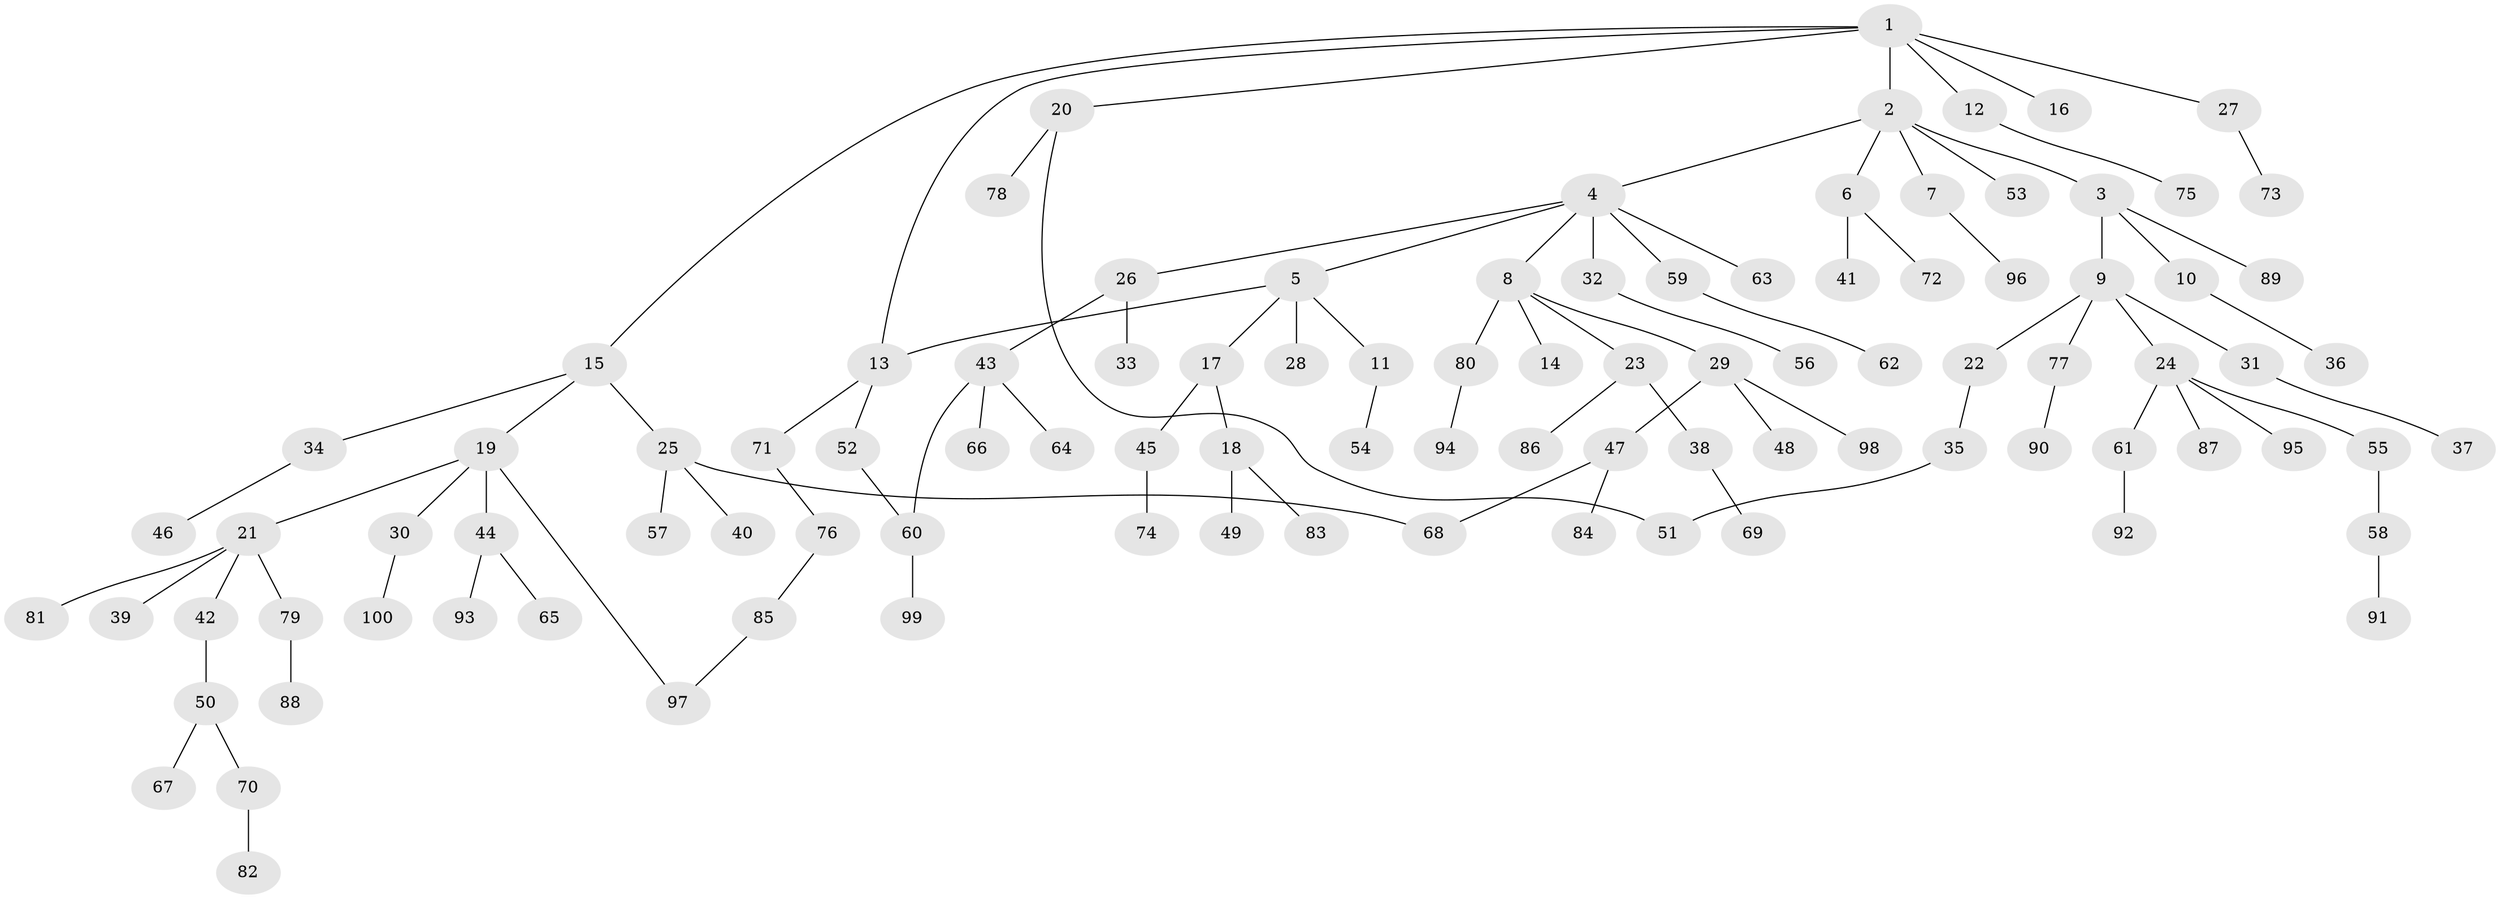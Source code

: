 // Generated by graph-tools (version 1.1) at 2025/49/03/09/25 03:49:16]
// undirected, 100 vertices, 104 edges
graph export_dot {
graph [start="1"]
  node [color=gray90,style=filled];
  1;
  2;
  3;
  4;
  5;
  6;
  7;
  8;
  9;
  10;
  11;
  12;
  13;
  14;
  15;
  16;
  17;
  18;
  19;
  20;
  21;
  22;
  23;
  24;
  25;
  26;
  27;
  28;
  29;
  30;
  31;
  32;
  33;
  34;
  35;
  36;
  37;
  38;
  39;
  40;
  41;
  42;
  43;
  44;
  45;
  46;
  47;
  48;
  49;
  50;
  51;
  52;
  53;
  54;
  55;
  56;
  57;
  58;
  59;
  60;
  61;
  62;
  63;
  64;
  65;
  66;
  67;
  68;
  69;
  70;
  71;
  72;
  73;
  74;
  75;
  76;
  77;
  78;
  79;
  80;
  81;
  82;
  83;
  84;
  85;
  86;
  87;
  88;
  89;
  90;
  91;
  92;
  93;
  94;
  95;
  96;
  97;
  98;
  99;
  100;
  1 -- 2;
  1 -- 12;
  1 -- 13;
  1 -- 15;
  1 -- 16;
  1 -- 20;
  1 -- 27;
  2 -- 3;
  2 -- 4;
  2 -- 6;
  2 -- 7;
  2 -- 53;
  3 -- 9;
  3 -- 10;
  3 -- 89;
  4 -- 5;
  4 -- 8;
  4 -- 26;
  4 -- 32;
  4 -- 59;
  4 -- 63;
  5 -- 11;
  5 -- 17;
  5 -- 28;
  5 -- 13;
  6 -- 41;
  6 -- 72;
  7 -- 96;
  8 -- 14;
  8 -- 23;
  8 -- 29;
  8 -- 80;
  9 -- 22;
  9 -- 24;
  9 -- 31;
  9 -- 77;
  10 -- 36;
  11 -- 54;
  12 -- 75;
  13 -- 52;
  13 -- 71;
  15 -- 19;
  15 -- 25;
  15 -- 34;
  17 -- 18;
  17 -- 45;
  18 -- 49;
  18 -- 83;
  19 -- 21;
  19 -- 30;
  19 -- 44;
  19 -- 97;
  20 -- 51;
  20 -- 78;
  21 -- 39;
  21 -- 42;
  21 -- 79;
  21 -- 81;
  22 -- 35;
  23 -- 38;
  23 -- 86;
  24 -- 55;
  24 -- 61;
  24 -- 87;
  24 -- 95;
  25 -- 40;
  25 -- 57;
  25 -- 68;
  26 -- 33;
  26 -- 43;
  27 -- 73;
  29 -- 47;
  29 -- 48;
  29 -- 98;
  30 -- 100;
  31 -- 37;
  32 -- 56;
  34 -- 46;
  35 -- 51;
  38 -- 69;
  42 -- 50;
  43 -- 60;
  43 -- 64;
  43 -- 66;
  44 -- 65;
  44 -- 93;
  45 -- 74;
  47 -- 84;
  47 -- 68;
  50 -- 67;
  50 -- 70;
  52 -- 60;
  55 -- 58;
  58 -- 91;
  59 -- 62;
  60 -- 99;
  61 -- 92;
  70 -- 82;
  71 -- 76;
  76 -- 85;
  77 -- 90;
  79 -- 88;
  80 -- 94;
  85 -- 97;
}
